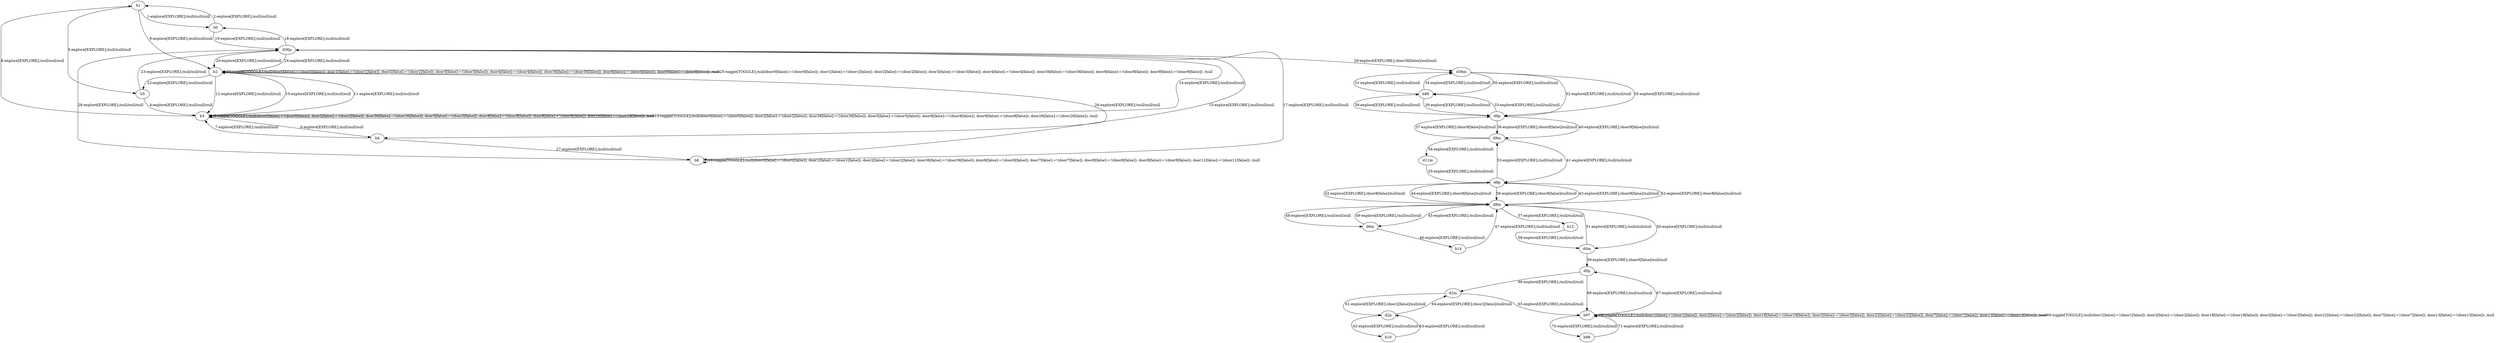 # Total number of goals covered by this test: 1
# b98 --> b97

digraph g {
"b1" -> "b0" [label = "1-explore[EXPLORE];/null/null/null"];
"b0" -> "b1" [label = "2-explore[EXPLORE];/null/null/null"];
"b1" -> "b5" [label = "3-explore[EXPLORE];/null/null/null"];
"b5" -> "b3" [label = "4-explore[EXPLORE];/null/null/null"];
"b3" -> "b3" [label = "5-toggle[TOGGLE];/null/door0[false]:=!(door0[false]); door2[false]:=!(door2[false]); door36[false]:=!(door36[false]); door5[false]:=!(door5[false]); door8[false]:=!(door8[false]); door9[false]:=!(door9[false]); door26[false]:=!(door26[false]); /null"];
"b3" -> "b4" [label = "6-explore[EXPLORE];/null/null/null"];
"b4" -> "b3" [label = "7-explore[EXPLORE];/null/null/null"];
"b3" -> "b1" [label = "8-explore[EXPLORE];/null/null/null"];
"b1" -> "b2" [label = "9-explore[EXPLORE];/null/null/null"];
"b2" -> "b3" [label = "10-explore[EXPLORE];/null/null/null"];
"b3" -> "b2" [label = "11-explore[EXPLORE];/null/null/null"];
"b2" -> "b3" [label = "12-explore[EXPLORE];/null/null/null"];
"b3" -> "b3" [label = "13-toggle[TOGGLE];/null/door0[false]:=!(door0[false]); door2[false]:=!(door2[false]); door36[false]:=!(door36[false]); door5[false]:=!(door5[false]); door8[false]:=!(door8[false]); door9[false]:=!(door9[false]); door26[false]:=!(door26[false]); /null"];
"b3" -> "d36p" [label = "14-explore[EXPLORE];/null/null/null"];
"d36p" -> "b6" [label = "15-explore[EXPLORE];/null/null/null"];
"b6" -> "b6" [label = "16-toggle[TOGGLE];/null/door0[false]:=!(door0[false]); door1[false]:=!(door1[false]); door2[false]:=!(door2[false]); door36[false]:=!(door36[false]); door6[false]:=!(door6[false]); door7[false]:=!(door7[false]); door8[false]:=!(door8[false]); door9[false]:=!(door9[false]); door11[false]:=!(door11[false]); /null"];
"b6" -> "d36p" [label = "17-explore[EXPLORE];/null/null/null"];
"d36p" -> "b0" [label = "18-explore[EXPLORE];/null/null/null"];
"b0" -> "d36p" [label = "19-explore[EXPLORE];/null/null/null"];
"d36p" -> "b2" [label = "20-explore[EXPLORE];/null/null/null"];
"b2" -> "b2" [label = "21-toggle[TOGGLE];/null/door0[false]:=!(door0[false]); door1[false]:=!(door1[false]); door2[false]:=!(door2[false]); door3[false]:=!(door3[false]); door4[false]:=!(door4[false]); door36[false]:=!(door36[false]); door8[false]:=!(door8[false]); door9[false]:=!(door9[false]); /null"];
"b2" -> "b5" [label = "22-explore[EXPLORE];/null/null/null"];
"b5" -> "d36p" [label = "23-explore[EXPLORE];/null/null/null"];
"d36p" -> "b2" [label = "24-explore[EXPLORE];/null/null/null"];
"b2" -> "b2" [label = "25-toggle[TOGGLE];/null/door0[false]:=!(door0[false]); door1[false]:=!(door1[false]); door2[false]:=!(door2[false]); door3[false]:=!(door3[false]); door4[false]:=!(door4[false]); door36[false]:=!(door36[false]); door8[false]:=!(door8[false]); door9[false]:=!(door9[false]); /null"];
"b2" -> "b4" [label = "26-explore[EXPLORE];/null/null/null"];
"b4" -> "b6" [label = "27-explore[EXPLORE];/null/null/null"];
"b6" -> "d36p" [label = "28-explore[EXPLORE];/null/null/null"];
"d36p" -> "d36m" [label = "29-explore[EXPLORE];/door36[false]/null/null"];
"d36m" -> "b88" [label = "30-explore[EXPLORE];/null/null/null"];
"b88" -> "d36m" [label = "31-explore[EXPLORE];/null/null/null"];
"d36m" -> "d9p" [label = "32-explore[EXPLORE];/null/null/null"];
"d9p" -> "b88" [label = "33-explore[EXPLORE];/null/null/null"];
"b88" -> "d36m" [label = "34-explore[EXPLORE];/null/null/null"];
"d36m" -> "d9p" [label = "35-explore[EXPLORE];/null/null/null"];
"d9p" -> "d9m" [label = "36-explore[EXPLORE];/door9[false]/null/null"];
"d9m" -> "d9p" [label = "37-explore[EXPLORE];/door9[false]/null/null"];
"d9p" -> "b88" [label = "38-explore[EXPLORE];/null/null/null"];
"b88" -> "d9p" [label = "39-explore[EXPLORE];/null/null/null"];
"d9p" -> "d9m" [label = "40-explore[EXPLORE];/door9[false]/null/null"];
"d9m" -> "d8p" [label = "41-explore[EXPLORE];/null/null/null"];
"d8p" -> "d8m" [label = "42-explore[EXPLORE];/door8[false]/null/null"];
"d8m" -> "d8p" [label = "43-explore[EXPLORE];/door8[false]/null/null"];
"d8p" -> "d8m" [label = "44-explore[EXPLORE];/door8[false]/null/null"];
"d8m" -> "d6m" [label = "45-explore[EXPLORE];/null/null/null"];
"d6m" -> "b14" [label = "46-explore[EXPLORE];/null/null/null"];
"b14" -> "d8m" [label = "47-explore[EXPLORE];/null/null/null"];
"d8m" -> "d6m" [label = "48-explore[EXPLORE];/null/null/null"];
"d6m" -> "d8m" [label = "49-explore[EXPLORE];/null/null/null"];
"d8m" -> "d0m" [label = "50-explore[EXPLORE];/null/null/null"];
"d0m" -> "d8m" [label = "51-explore[EXPLORE];/null/null/null"];
"d8m" -> "d8p" [label = "52-explore[EXPLORE];/door8[false]/null/null"];
"d8p" -> "d9m" [label = "53-explore[EXPLORE];/null/null/null"];
"d9m" -> "d11m" [label = "54-explore[EXPLORE];/null/null/null"];
"d11m" -> "d8p" [label = "55-explore[EXPLORE];/null/null/null"];
"d8p" -> "d8m" [label = "56-explore[EXPLORE];/door8[false]/null/null"];
"d8m" -> "b12" [label = "57-explore[EXPLORE];/null/null/null"];
"b12" -> "d0m" [label = "58-explore[EXPLORE];/null/null/null"];
"d0m" -> "d0p" [label = "59-explore[EXPLORE];/door0[false]/null/null"];
"d0p" -> "d2m" [label = "60-explore[EXPLORE];/null/null/null"];
"d2m" -> "d2p" [label = "61-explore[EXPLORE];/door2[false]/null/null"];
"d2p" -> "b10" [label = "62-explore[EXPLORE];/null/null/null"];
"b10" -> "d2p" [label = "63-explore[EXPLORE];/null/null/null"];
"d2p" -> "d2m" [label = "64-explore[EXPLORE];/door2[false]/null/null"];
"d2m" -> "b97" [label = "65-explore[EXPLORE];/null/null/null"];
"b97" -> "b97" [label = "66-toggle[TOGGLE];/null/door1[false]:=!(door1[false]); door2[false]:=!(door2[false]); door18[false]:=!(door18[false]); door3[false]:=!(door3[false]); door22[false]:=!(door22[false]); door7[false]:=!(door7[false]); door13[false]:=!(door13[false]); /null"];
"b97" -> "d0p" [label = "67-explore[EXPLORE];/null/null/null"];
"d0p" -> "b97" [label = "68-explore[EXPLORE];/null/null/null"];
"b97" -> "b97" [label = "69-toggle[TOGGLE];/null/door1[false]:=!(door1[false]); door2[false]:=!(door2[false]); door18[false]:=!(door18[false]); door3[false]:=!(door3[false]); door22[false]:=!(door22[false]); door7[false]:=!(door7[false]); door13[false]:=!(door13[false]); /null"];
"b97" -> "b98" [label = "70-explore[EXPLORE];/null/null/null"];
"b98" -> "b97" [label = "71-explore[EXPLORE];/null/null/null"];
}